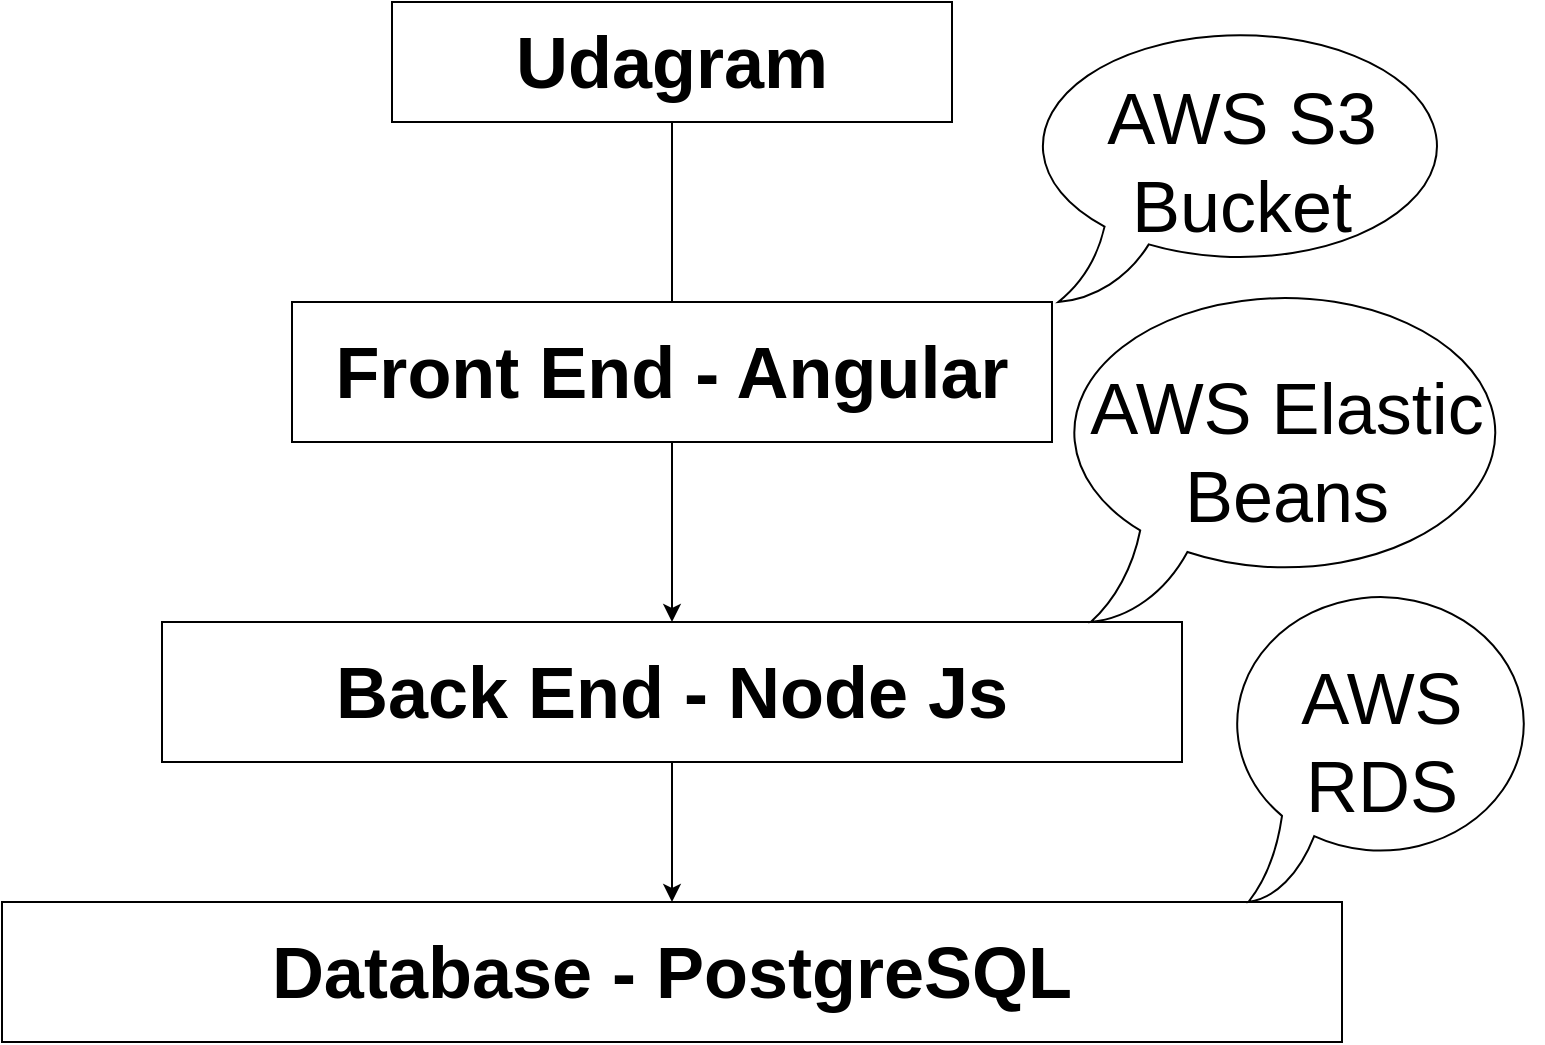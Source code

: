 <mxfile version="19.0.0" type="github">
  <diagram id="9TpMNjyulb1LSvicOwjP" name="Page-1">
    <mxGraphModel dx="1422" dy="805" grid="1" gridSize="10" guides="1" tooltips="1" connect="1" arrows="1" fold="1" page="1" pageScale="1" pageWidth="850" pageHeight="1100" math="0" shadow="0">
      <root>
        <mxCell id="0" />
        <mxCell id="1" parent="0" />
        <mxCell id="-IljqOQ8mpEZ_WBwHaB5-1" value="&lt;b&gt;&lt;font style=&quot;font-size: 36px;&quot;&gt;Udagram&lt;/font&gt;&lt;/b&gt;" style="rounded=0;whiteSpace=wrap;html=1;" vertex="1" parent="1">
          <mxGeometry x="285" y="160" width="280" height="60" as="geometry" />
        </mxCell>
        <mxCell id="-IljqOQ8mpEZ_WBwHaB5-2" value="" style="endArrow=none;html=1;rounded=0;fontSize=36;entryX=0.5;entryY=1;entryDx=0;entryDy=0;" edge="1" parent="1" target="-IljqOQ8mpEZ_WBwHaB5-1">
          <mxGeometry width="50" height="50" relative="1" as="geometry">
            <mxPoint x="425" y="320" as="sourcePoint" />
            <mxPoint x="420" y="230" as="targetPoint" />
          </mxGeometry>
        </mxCell>
        <mxCell id="-IljqOQ8mpEZ_WBwHaB5-13" value="" style="edgeStyle=orthogonalEdgeStyle;rounded=0;orthogonalLoop=1;jettySize=auto;html=1;fontSize=36;" edge="1" parent="1" source="-IljqOQ8mpEZ_WBwHaB5-10" target="-IljqOQ8mpEZ_WBwHaB5-11">
          <mxGeometry relative="1" as="geometry" />
        </mxCell>
        <mxCell id="-IljqOQ8mpEZ_WBwHaB5-10" value="&lt;span style=&quot;font-size: 36px;&quot;&gt;&lt;b&gt;Front End - Angular&lt;/b&gt;&lt;/span&gt;" style="rounded=0;whiteSpace=wrap;html=1;" vertex="1" parent="1">
          <mxGeometry x="235" y="310" width="380" height="70" as="geometry" />
        </mxCell>
        <mxCell id="-IljqOQ8mpEZ_WBwHaB5-14" value="" style="edgeStyle=orthogonalEdgeStyle;rounded=0;orthogonalLoop=1;jettySize=auto;html=1;fontSize=36;" edge="1" parent="1" source="-IljqOQ8mpEZ_WBwHaB5-11" target="-IljqOQ8mpEZ_WBwHaB5-12">
          <mxGeometry relative="1" as="geometry" />
        </mxCell>
        <mxCell id="-IljqOQ8mpEZ_WBwHaB5-11" value="&lt;span style=&quot;font-size: 36px;&quot;&gt;&lt;b&gt;Back End - Node Js&lt;/b&gt;&lt;/span&gt;" style="rounded=0;whiteSpace=wrap;html=1;" vertex="1" parent="1">
          <mxGeometry x="170" y="470" width="510" height="70" as="geometry" />
        </mxCell>
        <mxCell id="-IljqOQ8mpEZ_WBwHaB5-12" value="&lt;span style=&quot;font-size: 36px;&quot;&gt;&lt;b&gt;Database - PostgreSQL&lt;/b&gt;&lt;/span&gt;" style="rounded=0;whiteSpace=wrap;html=1;" vertex="1" parent="1">
          <mxGeometry x="90" y="610" width="670" height="70" as="geometry" />
        </mxCell>
        <mxCell id="-IljqOQ8mpEZ_WBwHaB5-18" value="AWS S3 Bucket" style="whiteSpace=wrap;html=1;shape=mxgraph.basic.oval_callout;fontSize=36;" vertex="1" parent="1">
          <mxGeometry x="600" y="170" width="220" height="140" as="geometry" />
        </mxCell>
        <mxCell id="-IljqOQ8mpEZ_WBwHaB5-19" value="AWS Elastic Beans" style="whiteSpace=wrap;html=1;shape=mxgraph.basic.oval_callout;fontSize=36;" vertex="1" parent="1">
          <mxGeometry x="615" y="300" width="235" height="170" as="geometry" />
        </mxCell>
        <mxCell id="-IljqOQ8mpEZ_WBwHaB5-21" value="AWS RDS" style="whiteSpace=wrap;html=1;shape=mxgraph.basic.oval_callout;fontSize=36;" vertex="1" parent="1">
          <mxGeometry x="700" y="450" width="160" height="160" as="geometry" />
        </mxCell>
      </root>
    </mxGraphModel>
  </diagram>
</mxfile>
